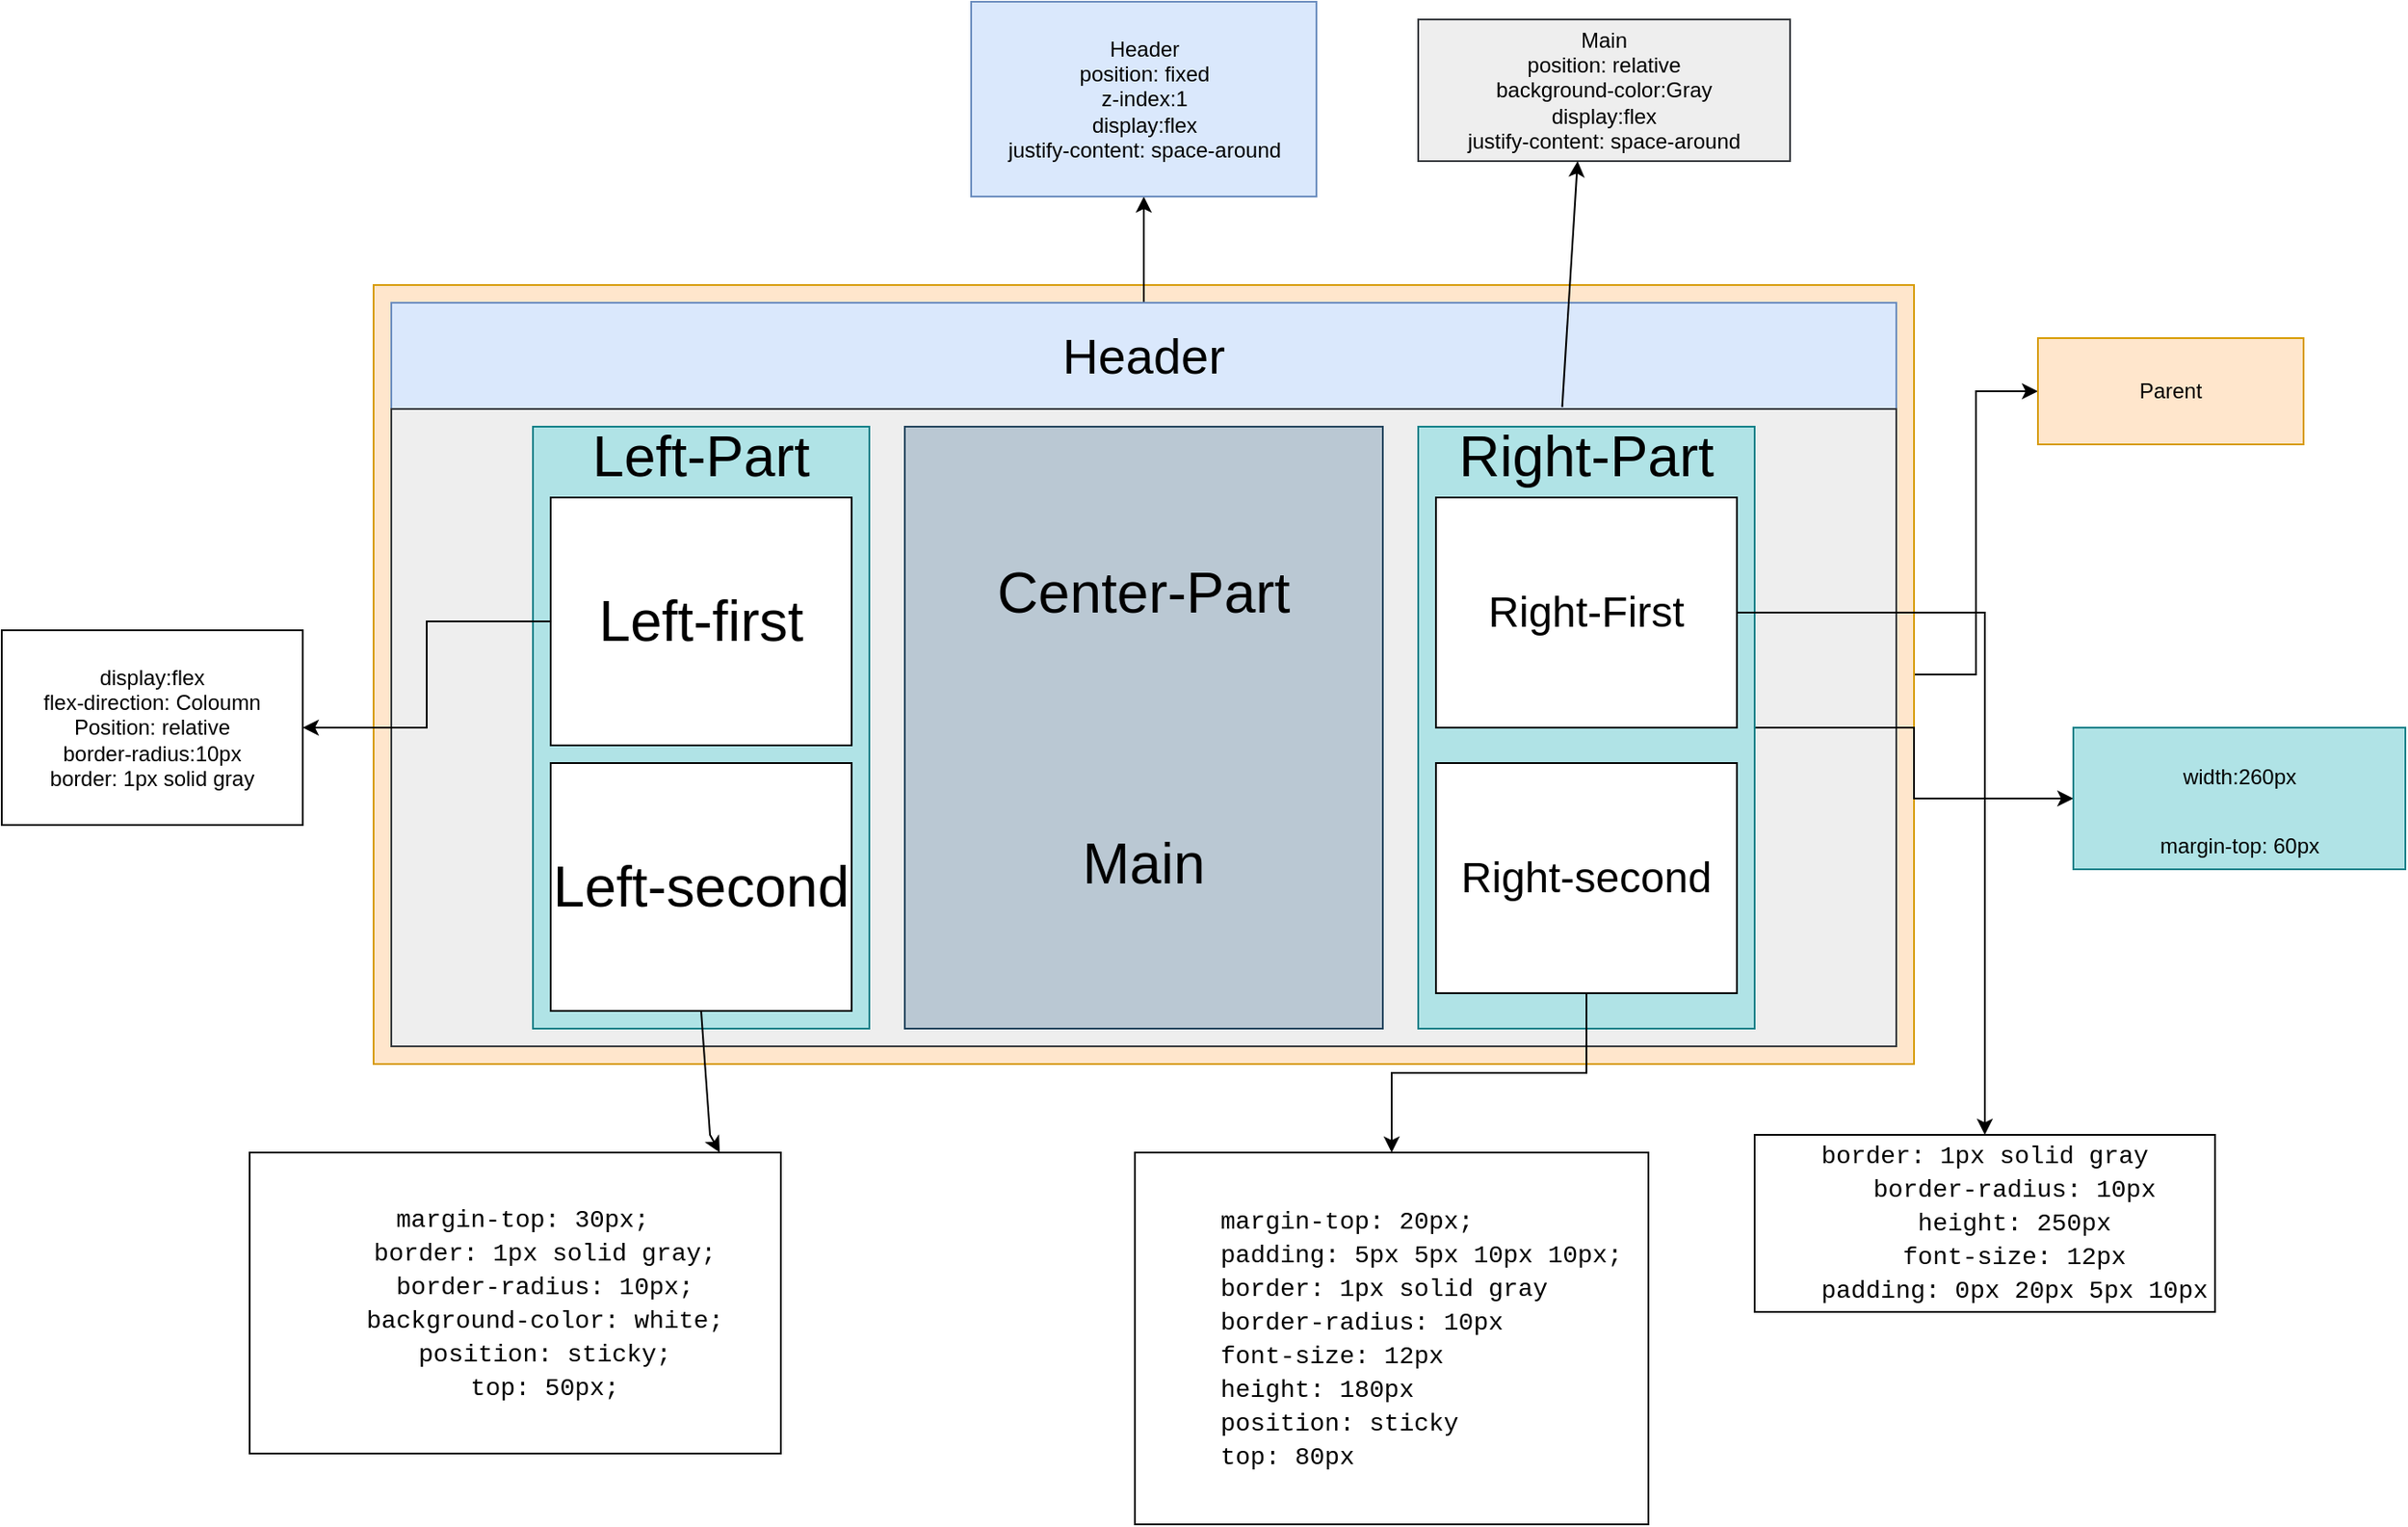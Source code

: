 <mxfile version="17.4.3" type="device"><diagram id="S_Y-pHGBTsNG_a_GkP5I" name="Page-1"><mxGraphModel dx="1869" dy="1619" grid="1" gridSize="10" guides="1" tooltips="1" connect="1" arrows="1" fold="1" page="1" pageScale="1" pageWidth="850" pageHeight="1100" math="0" shadow="0"><root><mxCell id="0"/><mxCell id="1" parent="0"/><mxCell id="HNpHcVwBRHlnxVbqRnMh-8" value="" style="edgeStyle=orthogonalEdgeStyle;rounded=0;orthogonalLoop=1;jettySize=auto;html=1;" parent="1" source="HNpHcVwBRHlnxVbqRnMh-1" target="HNpHcVwBRHlnxVbqRnMh-4" edge="1"><mxGeometry relative="1" as="geometry"/></mxCell><mxCell id="HNpHcVwBRHlnxVbqRnMh-1" value="" style="rounded=0;whiteSpace=wrap;html=1;fillColor=#ffe6cc;strokeColor=#d79b00;" parent="1" vertex="1"><mxGeometry x="-90" y="20" width="870" height="440" as="geometry"/></mxCell><mxCell id="HNpHcVwBRHlnxVbqRnMh-7" value="" style="edgeStyle=orthogonalEdgeStyle;rounded=0;orthogonalLoop=1;jettySize=auto;html=1;" parent="1" source="HNpHcVwBRHlnxVbqRnMh-2" target="HNpHcVwBRHlnxVbqRnMh-6" edge="1"><mxGeometry relative="1" as="geometry"/></mxCell><mxCell id="HNpHcVwBRHlnxVbqRnMh-2" value="&lt;font style=&quot;font-size: 28px&quot;&gt;Header&lt;/font&gt;" style="rounded=0;whiteSpace=wrap;html=1;fillColor=#dae8fc;strokeColor=#6c8ebf;" parent="1" vertex="1"><mxGeometry x="-80" y="30" width="850" height="60" as="geometry"/></mxCell><mxCell id="HNpHcVwBRHlnxVbqRnMh-3" value="" style="rounded=0;whiteSpace=wrap;html=1;fillColor=#eeeeee;strokeColor=#36393d;" parent="1" vertex="1"><mxGeometry x="-80" y="90" width="850" height="360" as="geometry"/></mxCell><mxCell id="HNpHcVwBRHlnxVbqRnMh-4" value="Parent" style="rounded=0;whiteSpace=wrap;html=1;fillColor=#ffe6cc;strokeColor=#d79b00;" parent="1" vertex="1"><mxGeometry x="850" y="50" width="150" height="60" as="geometry"/></mxCell><mxCell id="HNpHcVwBRHlnxVbqRnMh-6" value="Header&lt;br&gt;position: fixed&lt;br&gt;z-index:1&lt;br&gt;display:flex&lt;br&gt;justify-content: space-around&lt;br&gt;" style="whiteSpace=wrap;html=1;rounded=0;fillColor=#dae8fc;strokeColor=#6c8ebf;" parent="1" vertex="1"><mxGeometry x="247.5" y="-140" width="195" height="110" as="geometry"/></mxCell><mxCell id="HNpHcVwBRHlnxVbqRnMh-9" value="Main&lt;br&gt;position: relative&lt;br&gt;background-color:Gray&lt;br&gt;display:flex&lt;br&gt;justify-content: space-around&lt;br&gt;" style="whiteSpace=wrap;html=1;rounded=0;fillColor=#eeeeee;strokeColor=#36393d;" parent="1" vertex="1"><mxGeometry x="500" y="-130" width="210" height="80" as="geometry"/></mxCell><mxCell id="HNpHcVwBRHlnxVbqRnMh-13" value="Center-Part&lt;br&gt;&lt;br&gt;&lt;br&gt;&lt;br&gt;Main" style="rounded=0;whiteSpace=wrap;html=1;fontSize=32;fillColor=#bac8d3;strokeColor=#23445d;" parent="1" vertex="1"><mxGeometry x="210" y="100" width="270" height="340" as="geometry"/></mxCell><mxCell id="HNpHcVwBRHlnxVbqRnMh-40" value="" style="edgeStyle=orthogonalEdgeStyle;rounded=0;orthogonalLoop=1;jettySize=auto;html=1;fontSize=12;fontColor=#000000;" parent="1" source="HNpHcVwBRHlnxVbqRnMh-14" target="HNpHcVwBRHlnxVbqRnMh-39" edge="1"><mxGeometry relative="1" as="geometry"/></mxCell><mxCell id="HNpHcVwBRHlnxVbqRnMh-14" value="Right-Part&lt;br&gt;&lt;br&gt;&lt;br&gt;&lt;br&gt;&lt;br&gt;&lt;br&gt;&lt;br&gt;&lt;br&gt;&lt;br&gt;" style="rounded=0;whiteSpace=wrap;html=1;fontSize=32;fillColor=#b0e3e6;strokeColor=#0e8088;" parent="1" vertex="1"><mxGeometry x="500" y="100" width="190" height="340" as="geometry"/></mxCell><mxCell id="HNpHcVwBRHlnxVbqRnMh-15" value="Left-Part&lt;br&gt;&lt;br&gt;&lt;br&gt;&lt;br&gt;&lt;br&gt;&lt;br&gt;&lt;br&gt;&lt;br&gt;&lt;br&gt;" style="rounded=0;whiteSpace=wrap;html=1;fontSize=32;fillColor=#b0e3e6;strokeColor=#0e8088;" parent="1" vertex="1"><mxGeometry y="100" width="190" height="340" as="geometry"/></mxCell><mxCell id="HNpHcVwBRHlnxVbqRnMh-24" value="" style="edgeStyle=orthogonalEdgeStyle;rounded=0;orthogonalLoop=1;jettySize=auto;html=1;fontSize=32;entryX=1;entryY=0.5;entryDx=0;entryDy=0;" parent="1" source="HNpHcVwBRHlnxVbqRnMh-22" target="HNpHcVwBRHlnxVbqRnMh-27" edge="1"><mxGeometry relative="1" as="geometry"><mxPoint x="-120" y="140" as="targetPoint"/></mxGeometry></mxCell><mxCell id="HNpHcVwBRHlnxVbqRnMh-22" value="Left-first" style="rounded=0;whiteSpace=wrap;html=1;fontSize=32;" parent="1" vertex="1"><mxGeometry x="10" y="140" width="170" height="140" as="geometry"/></mxCell><mxCell id="HNpHcVwBRHlnxVbqRnMh-27" value="&lt;span style=&quot;text-align: left&quot;&gt;display:flex&lt;/span&gt;&lt;br style=&quot;text-align: left&quot;&gt;&lt;span style=&quot;text-align: left&quot;&gt;flex-direction: Coloumn&lt;/span&gt;&lt;br style=&quot;text-align: left&quot;&gt;&lt;span style=&quot;text-align: left&quot;&gt;Position: relative&lt;br&gt;border-radius:10px&lt;br&gt;border: 1px solid gray&lt;/span&gt;&lt;span style=&quot;text-align: left&quot;&gt;&lt;br&gt;&lt;/span&gt;" style="rounded=0;whiteSpace=wrap;html=1;fontSize=12;" parent="1" vertex="1"><mxGeometry x="-300" y="215" width="170" height="110" as="geometry"/></mxCell><mxCell id="HNpHcVwBRHlnxVbqRnMh-29" value="Left-second" style="rounded=0;whiteSpace=wrap;html=1;fontSize=32;" parent="1" vertex="1"><mxGeometry x="10" y="290" width="170" height="140" as="geometry"/></mxCell><mxCell id="HNpHcVwBRHlnxVbqRnMh-33" value="&lt;div style=&quot;font-family: &amp;#34;consolas&amp;#34; , &amp;#34;courier new&amp;#34; , monospace ; font-size: 14px ; line-height: 19px&quot;&gt;&lt;div&gt;&lt;span style=&quot;background-color: rgb(255 , 255 , 255)&quot;&gt;&amp;nbsp;margin-top:&amp;nbsp;30px;&lt;/span&gt;&lt;/div&gt;&lt;div&gt;&lt;span style=&quot;background-color: rgb(255 , 255 , 255)&quot;&gt;&amp;nbsp; &amp;nbsp;&amp;nbsp;border:&amp;nbsp;1px&amp;nbsp;solid&amp;nbsp;gray;&lt;/span&gt;&lt;/div&gt;&lt;div&gt;&lt;span style=&quot;background-color: rgb(255 , 255 , 255)&quot;&gt;&amp;nbsp; &amp;nbsp;&amp;nbsp;border-radius:&amp;nbsp;10px;&lt;/span&gt;&lt;/div&gt;&lt;div&gt;&lt;span style=&quot;background-color: rgb(255 , 255 , 255)&quot;&gt;&amp;nbsp; &amp;nbsp;&amp;nbsp;background-color: white;&lt;/span&gt;&lt;/div&gt;&lt;div&gt;&lt;span style=&quot;background-color: rgb(255 , 255 , 255)&quot;&gt;&amp;nbsp; &amp;nbsp;&amp;nbsp;position:&amp;nbsp;sticky;&lt;/span&gt;&lt;/div&gt;&lt;div&gt;&lt;span style=&quot;background-color: rgb(255 , 255 , 255)&quot;&gt;&amp;nbsp; &amp;nbsp;&amp;nbsp;top:&amp;nbsp;50px;&lt;/span&gt;&lt;/div&gt;&lt;/div&gt;" style="rounded=0;whiteSpace=wrap;html=1;fontSize=12;" parent="1" vertex="1"><mxGeometry x="-160" y="510" width="300" height="170" as="geometry"/></mxCell><mxCell id="HNpHcVwBRHlnxVbqRnMh-34" value="" style="endArrow=classic;html=1;rounded=0;fontSize=12;fontColor=#000000;entryX=0.885;entryY=0;entryDx=0;entryDy=0;entryPerimeter=0;exitX=0.5;exitY=1;exitDx=0;exitDy=0;" parent="1" source="HNpHcVwBRHlnxVbqRnMh-29" target="HNpHcVwBRHlnxVbqRnMh-33" edge="1"><mxGeometry width="50" height="50" relative="1" as="geometry"><mxPoint x="130" y="220" as="sourcePoint"/><mxPoint x="180" y="170" as="targetPoint"/><Array as="points"><mxPoint x="100" y="500"/></Array></mxGeometry></mxCell><mxCell id="HNpHcVwBRHlnxVbqRnMh-42" value="" style="edgeStyle=orthogonalEdgeStyle;rounded=0;orthogonalLoop=1;jettySize=auto;html=1;fontSize=12;fontColor=#000000;" parent="1" source="HNpHcVwBRHlnxVbqRnMh-35" target="HNpHcVwBRHlnxVbqRnMh-41" edge="1"><mxGeometry relative="1" as="geometry"/></mxCell><mxCell id="HNpHcVwBRHlnxVbqRnMh-35" value="&lt;span style=&quot;font-size: 24px&quot;&gt;Right-First&lt;/span&gt;" style="rounded=0;whiteSpace=wrap;html=1;labelBackgroundColor=#FFFFFF;fontSize=12;fontColor=#000000;" parent="1" vertex="1"><mxGeometry x="510" y="140" width="170" height="130" as="geometry"/></mxCell><mxCell id="HNpHcVwBRHlnxVbqRnMh-44" value="" style="edgeStyle=orthogonalEdgeStyle;rounded=0;orthogonalLoop=1;jettySize=auto;html=1;fontSize=12;fontColor=#000000;" parent="1" source="HNpHcVwBRHlnxVbqRnMh-36" target="HNpHcVwBRHlnxVbqRnMh-43" edge="1"><mxGeometry relative="1" as="geometry"/></mxCell><mxCell id="HNpHcVwBRHlnxVbqRnMh-36" value="&lt;span style=&quot;font-size: 24px&quot;&gt;Right-second&lt;/span&gt;" style="rounded=0;whiteSpace=wrap;html=1;labelBackgroundColor=#FFFFFF;fontSize=12;fontColor=#000000;" parent="1" vertex="1"><mxGeometry x="510" y="290" width="170" height="130" as="geometry"/></mxCell><mxCell id="HNpHcVwBRHlnxVbqRnMh-39" value="&lt;font style=&quot;font-size: 12px&quot;&gt;width:260px&lt;br&gt;margin-top: 60px&lt;/font&gt;" style="whiteSpace=wrap;html=1;fontSize=32;fillColor=#b0e3e6;strokeColor=#0e8088;rounded=0;" parent="1" vertex="1"><mxGeometry x="870" y="270" width="187.5" height="80" as="geometry"/></mxCell><mxCell id="HNpHcVwBRHlnxVbqRnMh-41" value="&lt;div style=&quot;font-family: &amp;#34;consolas&amp;#34; , &amp;#34;courier new&amp;#34; , monospace ; font-size: 14px ; line-height: 19px&quot;&gt;&lt;div&gt;&lt;span style=&quot;background-color: rgb(255 , 255 , 255)&quot;&gt;border: 1px solid gray&lt;/span&gt;&lt;/div&gt;&lt;div&gt;&lt;span style=&quot;background-color: rgb(255 , 255 , 255)&quot;&gt;&amp;nbsp; &amp;nbsp; border-radius: 10px&lt;/span&gt;&lt;/div&gt;&lt;div&gt;&lt;span style=&quot;background-color: rgb(255 , 255 , 255)&quot;&gt;&amp;nbsp; &amp;nbsp; height: 250px&lt;/span&gt;&lt;/div&gt;&lt;div&gt;&lt;span style=&quot;background-color: rgb(255 , 255 , 255)&quot;&gt;&amp;nbsp; &amp;nbsp; font-size: 12px&lt;/span&gt;&lt;/div&gt;&lt;div&gt;&lt;span style=&quot;background-color: rgb(255 , 255 , 255)&quot;&gt;&amp;nbsp; &amp;nbsp; padding: 0px 20px 5px 10px&lt;/span&gt;&lt;/div&gt;&lt;/div&gt;" style="whiteSpace=wrap;html=1;fontColor=#000000;rounded=0;labelBackgroundColor=#FFFFFF;" parent="1" vertex="1"><mxGeometry x="690" y="500" width="260" height="100" as="geometry"/></mxCell><mxCell id="HNpHcVwBRHlnxVbqRnMh-43" value="&lt;div style=&quot;font-family: &amp;#34;consolas&amp;#34; , &amp;#34;courier new&amp;#34; , monospace ; font-size: 14px ; line-height: 19px&quot;&gt;&lt;div style=&quot;color: rgb(212 , 212 , 212) ; background-color: rgb(30 , 30 , 30)&quot;&gt;&lt;/div&gt;&lt;div style=&quot;text-align: left&quot;&gt;&lt;span style=&quot;background-color: rgb(255 , 255 , 255)&quot;&gt;&amp;nbsp; &amp;nbsp; margin-top: 20px;&lt;/span&gt;&lt;/div&gt;&lt;div style=&quot;text-align: left&quot;&gt;&lt;span style=&quot;background-color: rgb(255 , 255 , 255)&quot;&gt;&amp;nbsp; &amp;nbsp;&lt;/span&gt;&amp;nbsp;padding: 5px 5px 10px 10px;&lt;/div&gt;&lt;div style=&quot;text-align: left&quot;&gt;&lt;span style=&quot;background-color: rgb(255 , 255 , 255)&quot;&gt;&amp;nbsp; &amp;nbsp; border: 1px solid&amp;nbsp;gray&lt;/span&gt;&lt;/div&gt;&lt;div style=&quot;text-align: left&quot;&gt;&lt;span style=&quot;background-color: rgb(255 , 255 , 255)&quot;&gt;&amp;nbsp; &amp;nbsp; border-radius: 10px&lt;/span&gt;&lt;/div&gt;&lt;div style=&quot;text-align: left&quot;&gt;&lt;span style=&quot;background-color: rgb(255 , 255 , 255)&quot;&gt;&amp;nbsp; &amp;nbsp; font-size: 12px&lt;/span&gt;&lt;/div&gt;&lt;div style=&quot;text-align: left&quot;&gt;&lt;span style=&quot;background-color: rgb(255 , 255 , 255)&quot;&gt;&amp;nbsp; &amp;nbsp; height: 180px&lt;/span&gt;&lt;/div&gt;&lt;div style=&quot;text-align: left&quot;&gt;&lt;span style=&quot;background-color: rgb(255 , 255 , 255)&quot;&gt;&amp;nbsp; &amp;nbsp; position: sticky&lt;/span&gt;&lt;/div&gt;&lt;div style=&quot;text-align: left&quot;&gt;&lt;span style=&quot;background-color: rgb(255 , 255 , 255)&quot;&gt;&amp;nbsp; &amp;nbsp; top: 80px&lt;/span&gt;&lt;/div&gt;&lt;/div&gt;" style="whiteSpace=wrap;html=1;fontColor=#000000;rounded=0;labelBackgroundColor=#FFFFFF;" parent="1" vertex="1"><mxGeometry x="340" y="510" width="290" height="210" as="geometry"/></mxCell><mxCell id="HNpHcVwBRHlnxVbqRnMh-45" value="" style="endArrow=classic;html=1;rounded=0;fontSize=12;fontColor=#000000;exitX=0.778;exitY=-0.003;exitDx=0;exitDy=0;exitPerimeter=0;" parent="1" source="HNpHcVwBRHlnxVbqRnMh-3" edge="1"><mxGeometry width="50" height="50" relative="1" as="geometry"><mxPoint x="540" as="sourcePoint"/><mxPoint x="590" y="-50" as="targetPoint"/></mxGeometry></mxCell></root></mxGraphModel></diagram></mxfile>